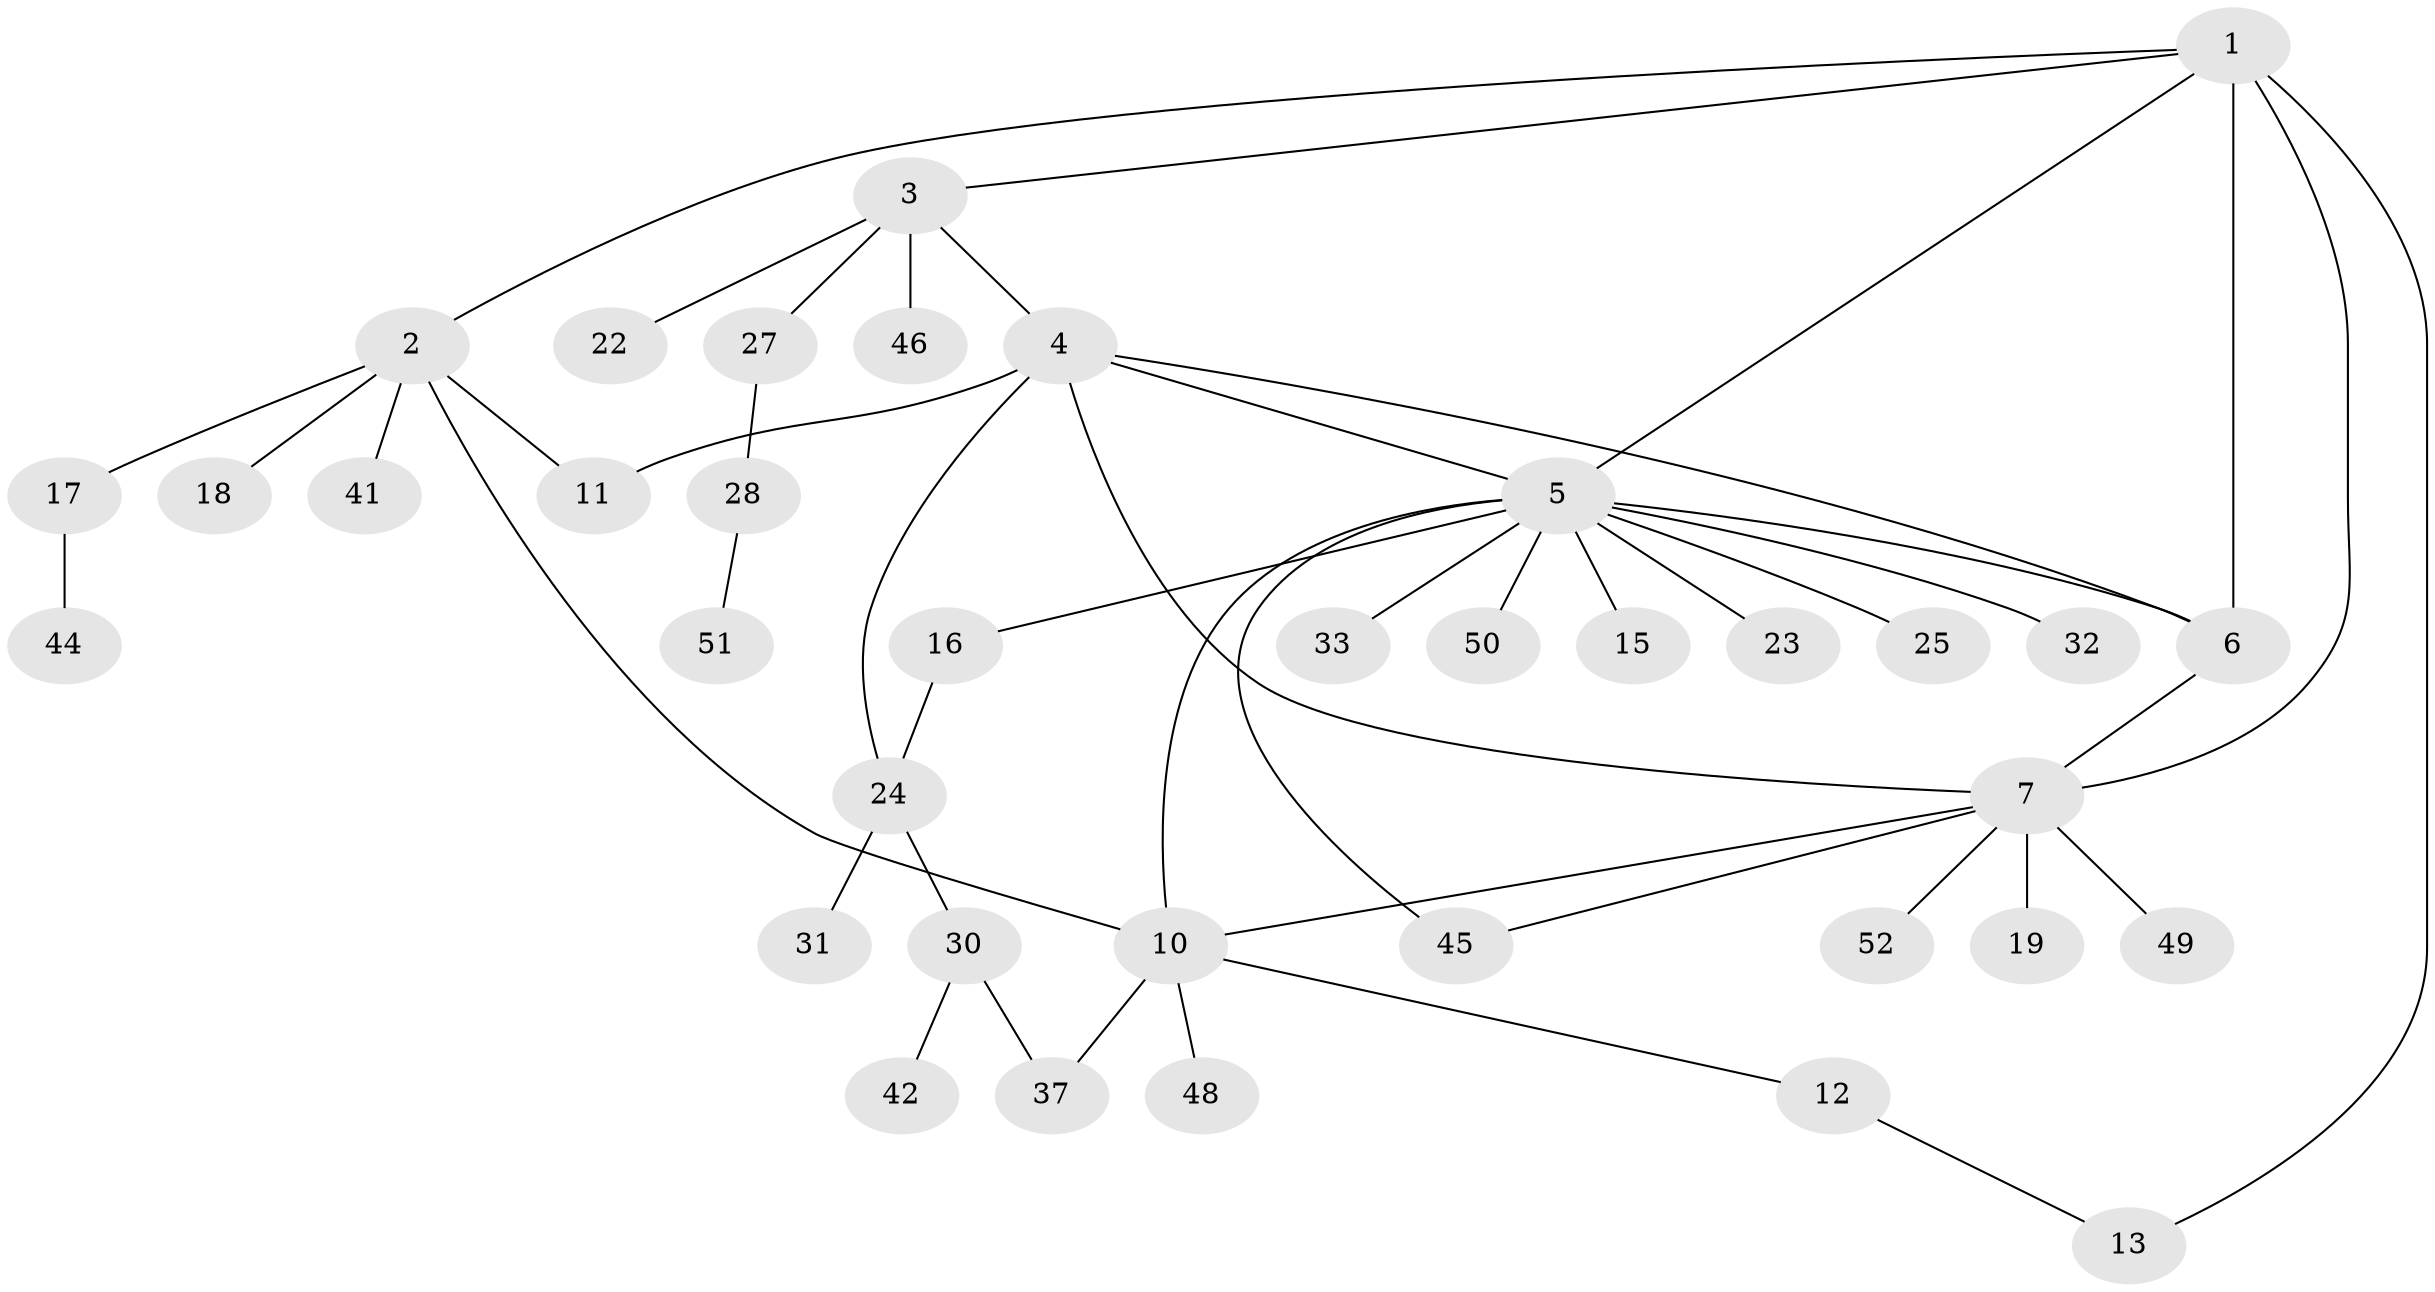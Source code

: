 // original degree distribution, {7: 0.09615384615384616, 3: 0.07692307692307693, 6: 0.019230769230769232, 4: 0.07692307692307693, 9: 0.019230769230769232, 2: 0.25, 1: 0.46153846153846156}
// Generated by graph-tools (version 1.1) at 2025/42/03/06/25 10:42:13]
// undirected, 37 vertices, 48 edges
graph export_dot {
graph [start="1"]
  node [color=gray90,style=filled];
  1 [super="+21"];
  2 [super="+29"];
  3 [super="+14"];
  4 [super="+8"];
  5 [super="+9"];
  6;
  7 [super="+36"];
  10 [super="+20"];
  11 [super="+39"];
  12 [super="+47"];
  13;
  15;
  16;
  17;
  18;
  19;
  22 [super="+38"];
  23 [super="+26"];
  24 [super="+35"];
  25;
  27 [super="+34"];
  28 [super="+40"];
  30 [super="+43"];
  31;
  32;
  33;
  37;
  41;
  42;
  44;
  45;
  46;
  48;
  49;
  50;
  51;
  52;
  1 -- 2;
  1 -- 3;
  1 -- 6;
  1 -- 7 [weight=2];
  1 -- 13;
  1 -- 5;
  2 -- 10;
  2 -- 11;
  2 -- 17;
  2 -- 18;
  2 -- 41;
  3 -- 4;
  3 -- 27;
  3 -- 46;
  3 -- 22;
  4 -- 6;
  4 -- 5;
  4 -- 24;
  4 -- 11;
  4 -- 7;
  5 -- 6;
  5 -- 15;
  5 -- 16;
  5 -- 32;
  5 -- 45;
  5 -- 50;
  5 -- 33;
  5 -- 23;
  5 -- 25;
  5 -- 10;
  6 -- 7;
  7 -- 10;
  7 -- 19;
  7 -- 45;
  7 -- 49;
  7 -- 52;
  10 -- 12;
  10 -- 37;
  10 -- 48;
  12 -- 13;
  16 -- 24;
  17 -- 44;
  24 -- 30;
  24 -- 31;
  27 -- 28;
  28 -- 51;
  30 -- 37;
  30 -- 42;
}
